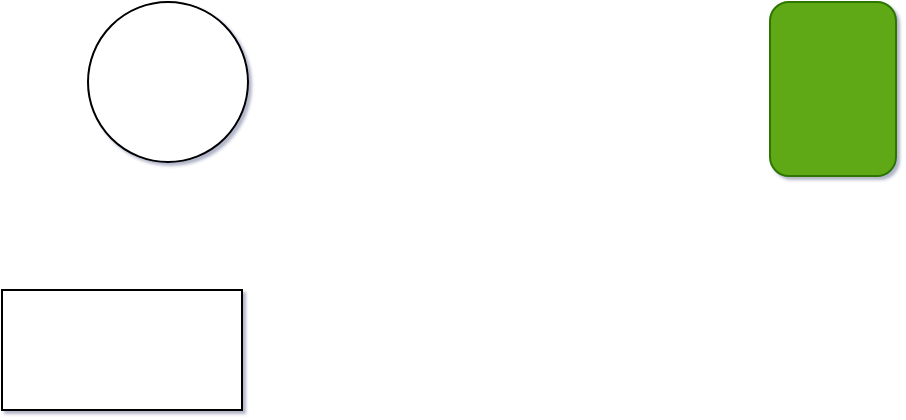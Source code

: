 <mxfile version="14.2.4" type="github">
  <diagram id="AB1RtUzKGKamLkKsg58Y" name="第 1 页">
    <mxGraphModel dx="1730" dy="975" grid="0" gridSize="10" guides="1" tooltips="1" connect="1" arrows="1" fold="1" page="1" pageScale="1" pageWidth="1600" pageHeight="900" background="none" math="0" shadow="1">
      <root>
        <mxCell id="0" />
        <mxCell id="1" parent="0" />
        <mxCell id="2" value="" style="ellipse;whiteSpace=wrap;html=1;aspect=fixed;" vertex="1" parent="1">
          <mxGeometry x="313" y="134" width="80" height="80" as="geometry" />
        </mxCell>
        <mxCell id="3" value="" style="rounded=0;whiteSpace=wrap;html=1;" vertex="1" parent="1">
          <mxGeometry x="270" y="278" width="120" height="60" as="geometry" />
        </mxCell>
        <mxCell id="4" value="" style="rounded=1;whiteSpace=wrap;html=1;fillColor=#60a917;strokeColor=#2D7600;fontColor=#ffffff;" vertex="1" parent="1">
          <mxGeometry x="654" y="134" width="63" height="87" as="geometry" />
        </mxCell>
      </root>
    </mxGraphModel>
  </diagram>
</mxfile>
